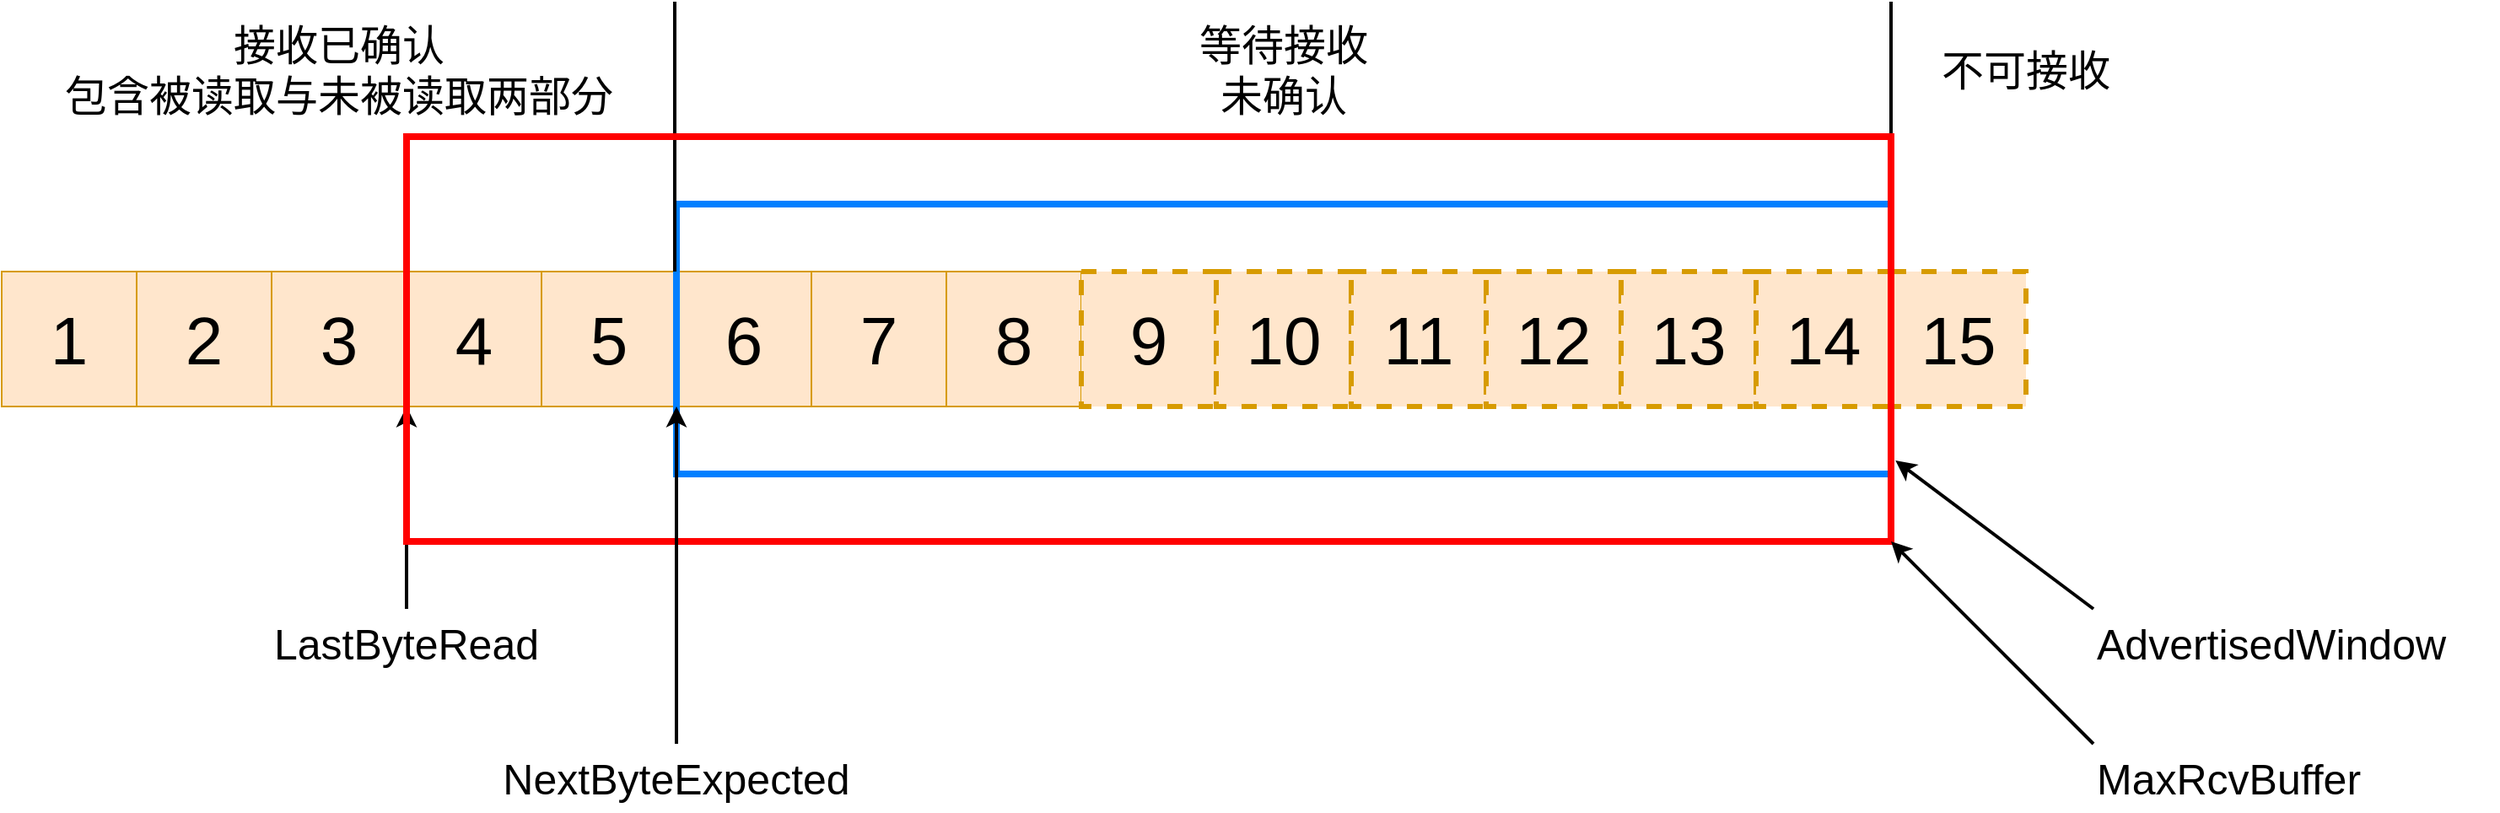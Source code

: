 <mxfile version="15.4.0" type="device"><diagram id="Qbx3YfbeM-B2af9zihCZ" name="第 1 页"><mxGraphModel dx="2952" dy="822" grid="1" gridSize="10" guides="1" tooltips="1" connect="1" arrows="1" fold="1" page="1" pageScale="1" pageWidth="827" pageHeight="1169" math="0" shadow="0"><root><mxCell id="0"/><mxCell id="1" parent="0"/><mxCell id="sO2YVlypAntA9IBvbhhS-1" value="&lt;font style=&quot;font-size: 40px&quot;&gt;1&lt;/font&gt;" style="text;html=1;strokeColor=#d79b00;fillColor=#ffe6cc;align=center;verticalAlign=middle;whiteSpace=wrap;rounded=0;labelBackgroundColor=none;fontSize=16;" parent="1" vertex="1"><mxGeometry x="-1520" y="360" width="80" height="80" as="geometry"/></mxCell><mxCell id="sO2YVlypAntA9IBvbhhS-2" value="&lt;font style=&quot;font-size: 40px&quot;&gt;2&lt;/font&gt;" style="text;html=1;strokeColor=#d79b00;fillColor=#ffe6cc;align=center;verticalAlign=middle;whiteSpace=wrap;rounded=0;labelBackgroundColor=none;fontSize=16;" parent="1" vertex="1"><mxGeometry x="-1440" y="360" width="80" height="80" as="geometry"/></mxCell><mxCell id="sO2YVlypAntA9IBvbhhS-3" value="&lt;font style=&quot;font-size: 40px&quot;&gt;3&lt;/font&gt;" style="text;html=1;strokeColor=#d79b00;fillColor=#ffe6cc;align=center;verticalAlign=middle;whiteSpace=wrap;rounded=0;labelBackgroundColor=none;fontSize=16;" parent="1" vertex="1"><mxGeometry x="-1360" y="360" width="80" height="80" as="geometry"/></mxCell><mxCell id="sO2YVlypAntA9IBvbhhS-4" value="&lt;font style=&quot;font-size: 40px&quot;&gt;4&lt;/font&gt;" style="text;html=1;strokeColor=#d79b00;fillColor=#ffe6cc;align=center;verticalAlign=middle;whiteSpace=wrap;rounded=0;labelBackgroundColor=none;fontSize=16;" parent="1" vertex="1"><mxGeometry x="-1280" y="360" width="80" height="80" as="geometry"/></mxCell><mxCell id="sO2YVlypAntA9IBvbhhS-5" value="&lt;font style=&quot;font-size: 40px&quot;&gt;5&lt;/font&gt;" style="text;html=1;strokeColor=#d79b00;fillColor=#ffe6cc;align=center;verticalAlign=middle;whiteSpace=wrap;rounded=0;labelBackgroundColor=none;fontSize=16;" parent="1" vertex="1"><mxGeometry x="-1200" y="360" width="80" height="80" as="geometry"/></mxCell><mxCell id="sO2YVlypAntA9IBvbhhS-6" value="&lt;font style=&quot;font-size: 40px&quot;&gt;6&lt;/font&gt;" style="text;html=1;strokeColor=#d79b00;fillColor=#ffe6cc;align=center;verticalAlign=middle;whiteSpace=wrap;rounded=0;labelBackgroundColor=none;fontSize=16;" parent="1" vertex="1"><mxGeometry x="-1120" y="360" width="80" height="80" as="geometry"/></mxCell><mxCell id="sO2YVlypAntA9IBvbhhS-7" value="&lt;font style=&quot;font-size: 40px&quot;&gt;7&lt;/font&gt;" style="text;html=1;strokeColor=#d79b00;fillColor=#ffe6cc;align=center;verticalAlign=middle;whiteSpace=wrap;rounded=0;labelBackgroundColor=none;fontSize=16;" parent="1" vertex="1"><mxGeometry x="-1040" y="360" width="80" height="80" as="geometry"/></mxCell><mxCell id="sO2YVlypAntA9IBvbhhS-8" value="&lt;font style=&quot;font-size: 40px&quot;&gt;8&lt;/font&gt;" style="text;html=1;strokeColor=#d79b00;fillColor=#ffe6cc;align=center;verticalAlign=middle;whiteSpace=wrap;rounded=0;labelBackgroundColor=none;fontSize=16;" parent="1" vertex="1"><mxGeometry x="-960" y="360" width="80" height="80" as="geometry"/></mxCell><mxCell id="sO2YVlypAntA9IBvbhhS-9" value="&lt;font style=&quot;font-size: 40px&quot;&gt;9&lt;/font&gt;" style="text;html=1;strokeColor=#d79b00;fillColor=#ffe6cc;align=center;verticalAlign=middle;whiteSpace=wrap;rounded=0;labelBackgroundColor=none;fontSize=16;dashed=1;strokeWidth=3;" parent="1" vertex="1"><mxGeometry x="-880" y="360" width="80" height="80" as="geometry"/></mxCell><mxCell id="sO2YVlypAntA9IBvbhhS-10" value="&lt;font style=&quot;font-size: 40px&quot;&gt;10&lt;/font&gt;" style="text;html=1;strokeColor=#d79b00;fillColor=#ffe6cc;align=center;verticalAlign=middle;whiteSpace=wrap;rounded=0;labelBackgroundColor=none;fontSize=16;dashed=1;strokeWidth=3;" parent="1" vertex="1"><mxGeometry x="-800" y="360" width="80" height="80" as="geometry"/></mxCell><mxCell id="sO2YVlypAntA9IBvbhhS-11" value="&lt;font style=&quot;font-size: 40px&quot;&gt;11&lt;/font&gt;" style="text;html=1;strokeColor=#d79b00;fillColor=#ffe6cc;align=center;verticalAlign=middle;whiteSpace=wrap;rounded=0;labelBackgroundColor=none;fontSize=16;dashed=1;strokeWidth=3;" parent="1" vertex="1"><mxGeometry x="-720" y="360" width="80" height="80" as="geometry"/></mxCell><mxCell id="sO2YVlypAntA9IBvbhhS-12" value="&lt;font style=&quot;font-size: 40px&quot;&gt;12&lt;/font&gt;" style="text;html=1;strokeColor=#d79b00;fillColor=#ffe6cc;align=center;verticalAlign=middle;whiteSpace=wrap;rounded=0;labelBackgroundColor=none;fontSize=16;strokeWidth=3;dashed=1;" parent="1" vertex="1"><mxGeometry x="-640" y="360" width="80" height="80" as="geometry"/></mxCell><mxCell id="sO2YVlypAntA9IBvbhhS-13" value="&lt;font style=&quot;font-size: 40px&quot;&gt;13&lt;/font&gt;" style="text;html=1;strokeColor=#d79b00;fillColor=#ffe6cc;align=center;verticalAlign=middle;whiteSpace=wrap;rounded=0;labelBackgroundColor=none;fontSize=16;strokeWidth=3;dashed=1;" parent="1" vertex="1"><mxGeometry x="-560" y="360" width="80" height="80" as="geometry"/></mxCell><mxCell id="sO2YVlypAntA9IBvbhhS-14" value="&lt;font style=&quot;font-size: 40px&quot;&gt;14&lt;/font&gt;" style="text;html=1;strokeColor=#d79b00;fillColor=#ffe6cc;align=center;verticalAlign=middle;whiteSpace=wrap;rounded=0;labelBackgroundColor=none;fontSize=16;strokeWidth=3;dashed=1;" parent="1" vertex="1"><mxGeometry x="-480" y="360" width="80" height="80" as="geometry"/></mxCell><mxCell id="sO2YVlypAntA9IBvbhhS-15" value="&lt;font style=&quot;font-size: 40px&quot;&gt;15&lt;/font&gt;" style="text;html=1;strokeColor=#d79b00;fillColor=#ffe6cc;align=center;verticalAlign=middle;whiteSpace=wrap;rounded=0;labelBackgroundColor=none;fontSize=16;dashed=1;strokeWidth=3;" parent="1" vertex="1"><mxGeometry x="-400" y="360" width="80" height="80" as="geometry"/></mxCell><mxCell id="sO2YVlypAntA9IBvbhhS-16" value="" style="rounded=0;whiteSpace=wrap;html=1;fillColor=none;strokeColor=#007FFF;strokeWidth=4;" parent="1" vertex="1"><mxGeometry x="-1120" y="320" width="720" height="160" as="geometry"/></mxCell><mxCell id="sO2YVlypAntA9IBvbhhS-17" value="" style="endArrow=none;html=1;strokeWidth=2;" parent="1" edge="1"><mxGeometry width="50" height="50" relative="1" as="geometry"><mxPoint x="-1121" y="360" as="sourcePoint"/><mxPoint x="-1121" y="200" as="targetPoint"/></mxGeometry></mxCell><mxCell id="sO2YVlypAntA9IBvbhhS-18" value="&lt;span style=&quot;font-size: 25px&quot;&gt;接收已确认&lt;br&gt;包含被读取与未被读取两部分&lt;br&gt;&lt;/span&gt;" style="text;html=1;strokeColor=none;fillColor=none;align=center;verticalAlign=middle;whiteSpace=wrap;rounded=0;" parent="1" vertex="1"><mxGeometry x="-1520" y="200" width="400" height="80" as="geometry"/></mxCell><mxCell id="sO2YVlypAntA9IBvbhhS-19" value="&lt;span style=&quot;font-size: 25px&quot;&gt;等待接收&lt;br&gt;未确认&lt;br&gt;&lt;/span&gt;" style="text;html=1;strokeColor=none;fillColor=none;align=center;verticalAlign=middle;whiteSpace=wrap;rounded=0;" parent="1" vertex="1"><mxGeometry x="-840" y="200" width="160" height="80" as="geometry"/></mxCell><mxCell id="sO2YVlypAntA9IBvbhhS-21" value="&lt;span style=&quot;font-size: 25px&quot;&gt;不可接收&lt;br&gt;&lt;/span&gt;" style="text;html=1;strokeColor=none;fillColor=none;align=center;verticalAlign=middle;whiteSpace=wrap;rounded=0;" parent="1" vertex="1"><mxGeometry x="-400" y="200" width="160" height="80" as="geometry"/></mxCell><mxCell id="sO2YVlypAntA9IBvbhhS-23" value="" style="endArrow=none;html=1;strokeWidth=2;" parent="1" edge="1"><mxGeometry width="50" height="50" relative="1" as="geometry"><mxPoint x="-400" y="360" as="sourcePoint"/><mxPoint x="-400" y="200" as="targetPoint"/></mxGeometry></mxCell><mxCell id="sO2YVlypAntA9IBvbhhS-24" value="" style="endArrow=classic;html=1;strokeWidth=2;entryX=1;entryY=1;entryDx=0;entryDy=0;" parent="1" target="sO2YVlypAntA9IBvbhhS-3" edge="1"><mxGeometry width="50" height="50" relative="1" as="geometry"><mxPoint x="-1280" y="560" as="sourcePoint"/><mxPoint x="-1280" y="560" as="targetPoint"/><Array as="points"/></mxGeometry></mxCell><mxCell id="sO2YVlypAntA9IBvbhhS-26" value="" style="endArrow=classic;html=1;strokeWidth=2;exitX=0;exitY=0;exitDx=0;exitDy=0;entryX=1.003;entryY=0.8;entryDx=0;entryDy=0;entryPerimeter=0;" parent="1" source="sO2YVlypAntA9IBvbhhS-29" target="sO2YVlypAntA9IBvbhhS-30" edge="1"><mxGeometry width="50" height="50" relative="1" as="geometry"><mxPoint x="-480" y="560" as="sourcePoint"/><mxPoint x="-560" y="465" as="targetPoint"/></mxGeometry></mxCell><mxCell id="sO2YVlypAntA9IBvbhhS-27" value="&lt;span style=&quot;font-size: 25px&quot;&gt;LastByteRead&lt;br&gt;&lt;/span&gt;" style="text;html=1;strokeColor=none;fillColor=none;align=center;verticalAlign=middle;whiteSpace=wrap;rounded=0;" parent="1" vertex="1"><mxGeometry x="-1360" y="560" width="160" height="40" as="geometry"/></mxCell><mxCell id="sO2YVlypAntA9IBvbhhS-29" value="&lt;span style=&quot;font-size: 25px&quot;&gt;AdvertisedWindow&lt;br&gt;&lt;/span&gt;" style="text;html=1;strokeColor=none;fillColor=none;align=left;verticalAlign=middle;whiteSpace=wrap;rounded=0;" parent="1" vertex="1"><mxGeometry x="-280" y="560" width="240" height="40" as="geometry"/></mxCell><mxCell id="sO2YVlypAntA9IBvbhhS-30" value="" style="rounded=0;whiteSpace=wrap;html=1;fillColor=none;strokeWidth=4;strokeColor=#FF0000;" parent="1" vertex="1"><mxGeometry x="-1280" y="280" width="880" height="240" as="geometry"/></mxCell><mxCell id="sO2YVlypAntA9IBvbhhS-31" value="" style="endArrow=classic;html=1;strokeWidth=2;entryX=1;entryY=1;entryDx=0;entryDy=0;exitX=0;exitY=0;exitDx=0;exitDy=0;" parent="1" source="sO2YVlypAntA9IBvbhhS-32" target="sO2YVlypAntA9IBvbhhS-30" edge="1"><mxGeometry width="50" height="50" relative="1" as="geometry"><mxPoint x="-480" y="640" as="sourcePoint"/><mxPoint x="-560" y="545" as="targetPoint"/></mxGeometry></mxCell><mxCell id="sO2YVlypAntA9IBvbhhS-32" value="&lt;span style=&quot;font-size: 25px&quot;&gt;MaxRcvBuffer&lt;br&gt;&lt;/span&gt;" style="text;html=1;strokeColor=none;fillColor=none;align=left;verticalAlign=middle;whiteSpace=wrap;rounded=0;" parent="1" vertex="1"><mxGeometry x="-280" y="640" width="240" height="40" as="geometry"/></mxCell><mxCell id="sO2YVlypAntA9IBvbhhS-35" value="" style="endArrow=classic;html=1;strokeWidth=2;entryX=1;entryY=1;entryDx=0;entryDy=0;" parent="1" edge="1"><mxGeometry width="50" height="50" relative="1" as="geometry"><mxPoint x="-1120" y="640" as="sourcePoint"/><mxPoint x="-1120" y="440" as="targetPoint"/><Array as="points"/></mxGeometry></mxCell><mxCell id="sO2YVlypAntA9IBvbhhS-36" value="&lt;span style=&quot;font-size: 25px&quot;&gt;NextByteExpected&lt;br&gt;&lt;/span&gt;" style="text;html=1;strokeColor=none;fillColor=none;align=center;verticalAlign=middle;whiteSpace=wrap;rounded=0;" parent="1" vertex="1"><mxGeometry x="-1220" y="640" width="200" height="40" as="geometry"/></mxCell></root></mxGraphModel></diagram></mxfile>